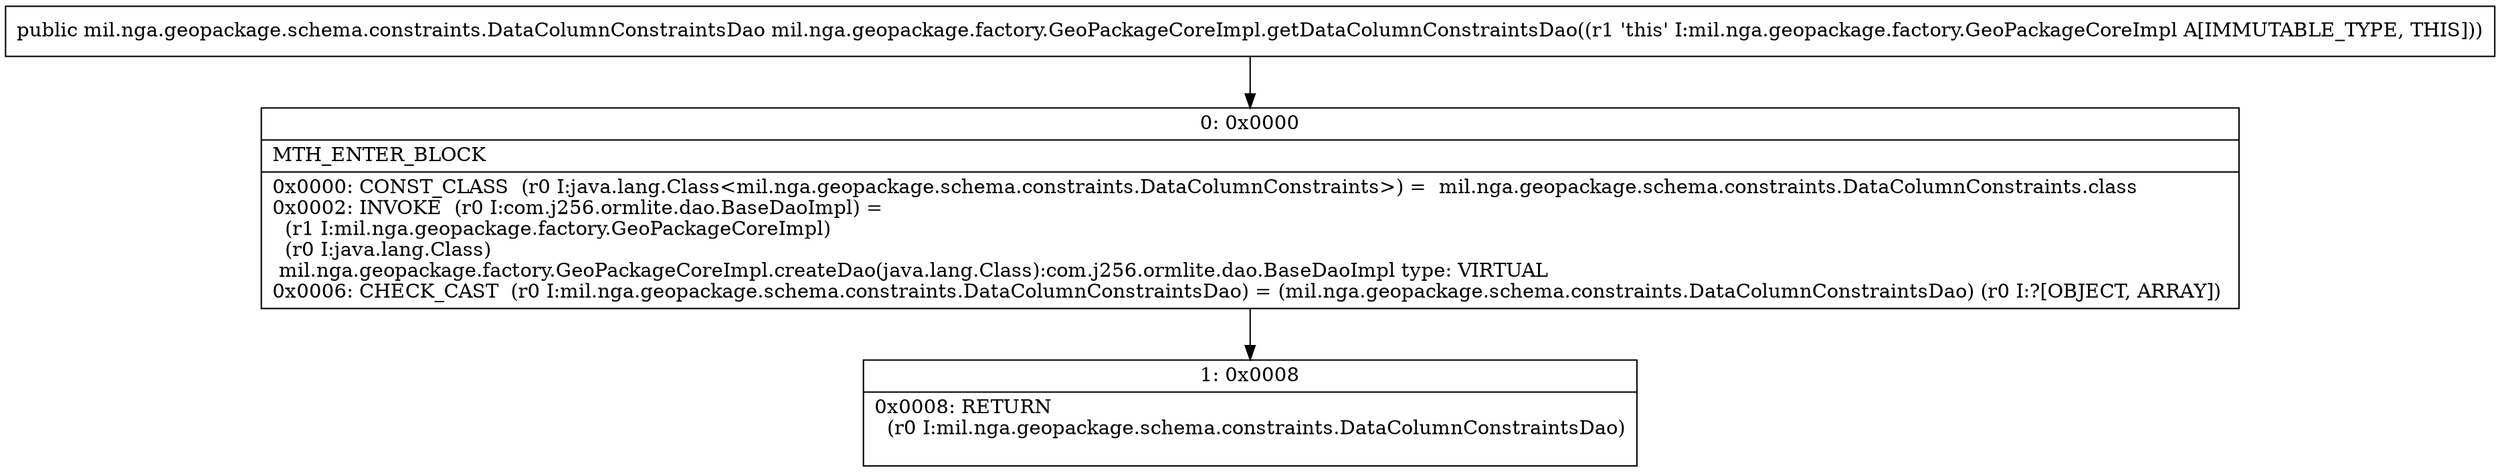 digraph "CFG formil.nga.geopackage.factory.GeoPackageCoreImpl.getDataColumnConstraintsDao()Lmil\/nga\/geopackage\/schema\/constraints\/DataColumnConstraintsDao;" {
Node_0 [shape=record,label="{0\:\ 0x0000|MTH_ENTER_BLOCK\l|0x0000: CONST_CLASS  (r0 I:java.lang.Class\<mil.nga.geopackage.schema.constraints.DataColumnConstraints\>) =  mil.nga.geopackage.schema.constraints.DataColumnConstraints.class \l0x0002: INVOKE  (r0 I:com.j256.ormlite.dao.BaseDaoImpl) = \l  (r1 I:mil.nga.geopackage.factory.GeoPackageCoreImpl)\l  (r0 I:java.lang.Class)\l mil.nga.geopackage.factory.GeoPackageCoreImpl.createDao(java.lang.Class):com.j256.ormlite.dao.BaseDaoImpl type: VIRTUAL \l0x0006: CHECK_CAST  (r0 I:mil.nga.geopackage.schema.constraints.DataColumnConstraintsDao) = (mil.nga.geopackage.schema.constraints.DataColumnConstraintsDao) (r0 I:?[OBJECT, ARRAY]) \l}"];
Node_1 [shape=record,label="{1\:\ 0x0008|0x0008: RETURN  \l  (r0 I:mil.nga.geopackage.schema.constraints.DataColumnConstraintsDao)\l \l}"];
MethodNode[shape=record,label="{public mil.nga.geopackage.schema.constraints.DataColumnConstraintsDao mil.nga.geopackage.factory.GeoPackageCoreImpl.getDataColumnConstraintsDao((r1 'this' I:mil.nga.geopackage.factory.GeoPackageCoreImpl A[IMMUTABLE_TYPE, THIS])) }"];
MethodNode -> Node_0;
Node_0 -> Node_1;
}

